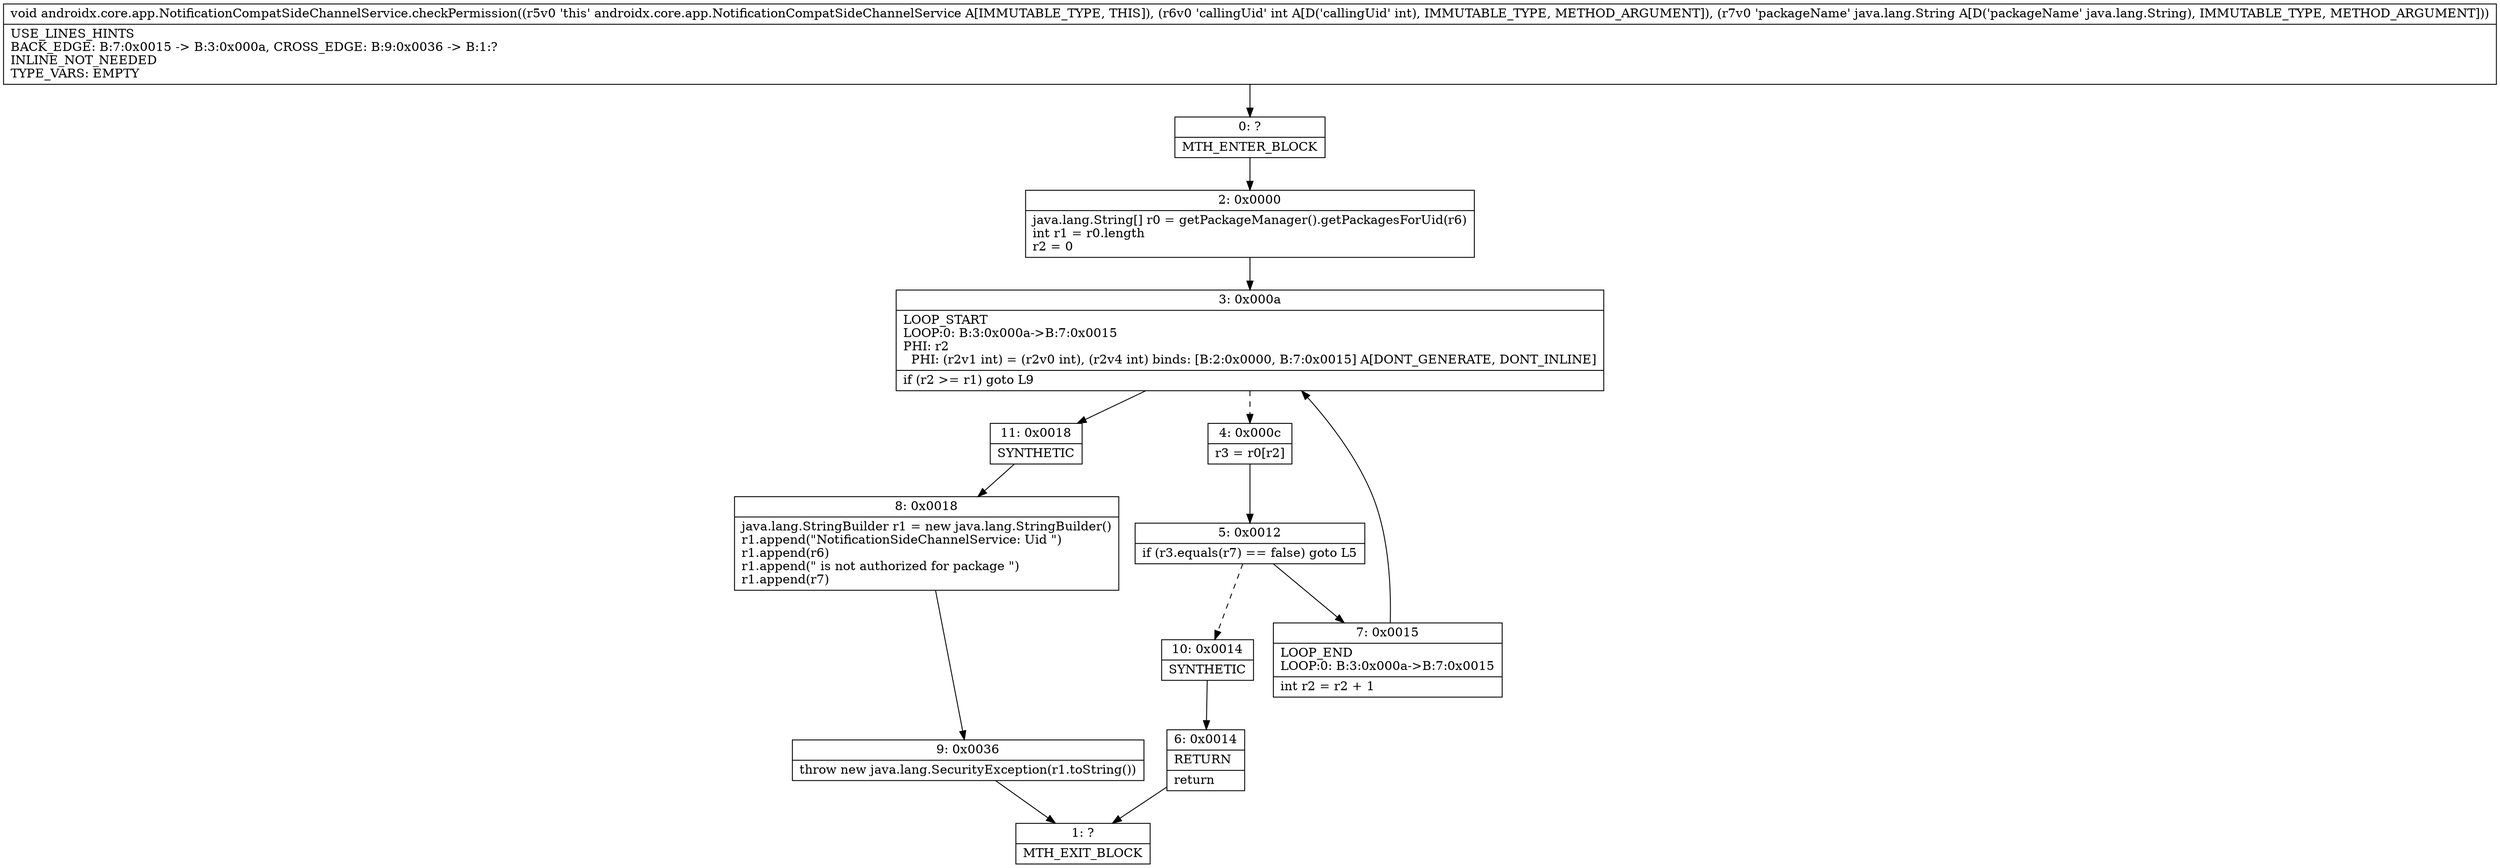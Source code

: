 digraph "CFG forandroidx.core.app.NotificationCompatSideChannelService.checkPermission(ILjava\/lang\/String;)V" {
Node_0 [shape=record,label="{0\:\ ?|MTH_ENTER_BLOCK\l}"];
Node_2 [shape=record,label="{2\:\ 0x0000|java.lang.String[] r0 = getPackageManager().getPackagesForUid(r6)\lint r1 = r0.length\lr2 = 0\l}"];
Node_3 [shape=record,label="{3\:\ 0x000a|LOOP_START\lLOOP:0: B:3:0x000a\-\>B:7:0x0015\lPHI: r2 \l  PHI: (r2v1 int) = (r2v0 int), (r2v4 int) binds: [B:2:0x0000, B:7:0x0015] A[DONT_GENERATE, DONT_INLINE]\l|if (r2 \>= r1) goto L9\l}"];
Node_4 [shape=record,label="{4\:\ 0x000c|r3 = r0[r2]\l}"];
Node_5 [shape=record,label="{5\:\ 0x0012|if (r3.equals(r7) == false) goto L5\l}"];
Node_7 [shape=record,label="{7\:\ 0x0015|LOOP_END\lLOOP:0: B:3:0x000a\-\>B:7:0x0015\l|int r2 = r2 + 1\l}"];
Node_10 [shape=record,label="{10\:\ 0x0014|SYNTHETIC\l}"];
Node_6 [shape=record,label="{6\:\ 0x0014|RETURN\l|return\l}"];
Node_1 [shape=record,label="{1\:\ ?|MTH_EXIT_BLOCK\l}"];
Node_11 [shape=record,label="{11\:\ 0x0018|SYNTHETIC\l}"];
Node_8 [shape=record,label="{8\:\ 0x0018|java.lang.StringBuilder r1 = new java.lang.StringBuilder()\lr1.append(\"NotificationSideChannelService: Uid \")\lr1.append(r6)\lr1.append(\" is not authorized for package \")\lr1.append(r7)\l}"];
Node_9 [shape=record,label="{9\:\ 0x0036|throw new java.lang.SecurityException(r1.toString())\l}"];
MethodNode[shape=record,label="{void androidx.core.app.NotificationCompatSideChannelService.checkPermission((r5v0 'this' androidx.core.app.NotificationCompatSideChannelService A[IMMUTABLE_TYPE, THIS]), (r6v0 'callingUid' int A[D('callingUid' int), IMMUTABLE_TYPE, METHOD_ARGUMENT]), (r7v0 'packageName' java.lang.String A[D('packageName' java.lang.String), IMMUTABLE_TYPE, METHOD_ARGUMENT]))  | USE_LINES_HINTS\lBACK_EDGE: B:7:0x0015 \-\> B:3:0x000a, CROSS_EDGE: B:9:0x0036 \-\> B:1:?\lINLINE_NOT_NEEDED\lTYPE_VARS: EMPTY\l}"];
MethodNode -> Node_0;Node_0 -> Node_2;
Node_2 -> Node_3;
Node_3 -> Node_4[style=dashed];
Node_3 -> Node_11;
Node_4 -> Node_5;
Node_5 -> Node_7;
Node_5 -> Node_10[style=dashed];
Node_7 -> Node_3;
Node_10 -> Node_6;
Node_6 -> Node_1;
Node_11 -> Node_8;
Node_8 -> Node_9;
Node_9 -> Node_1;
}

